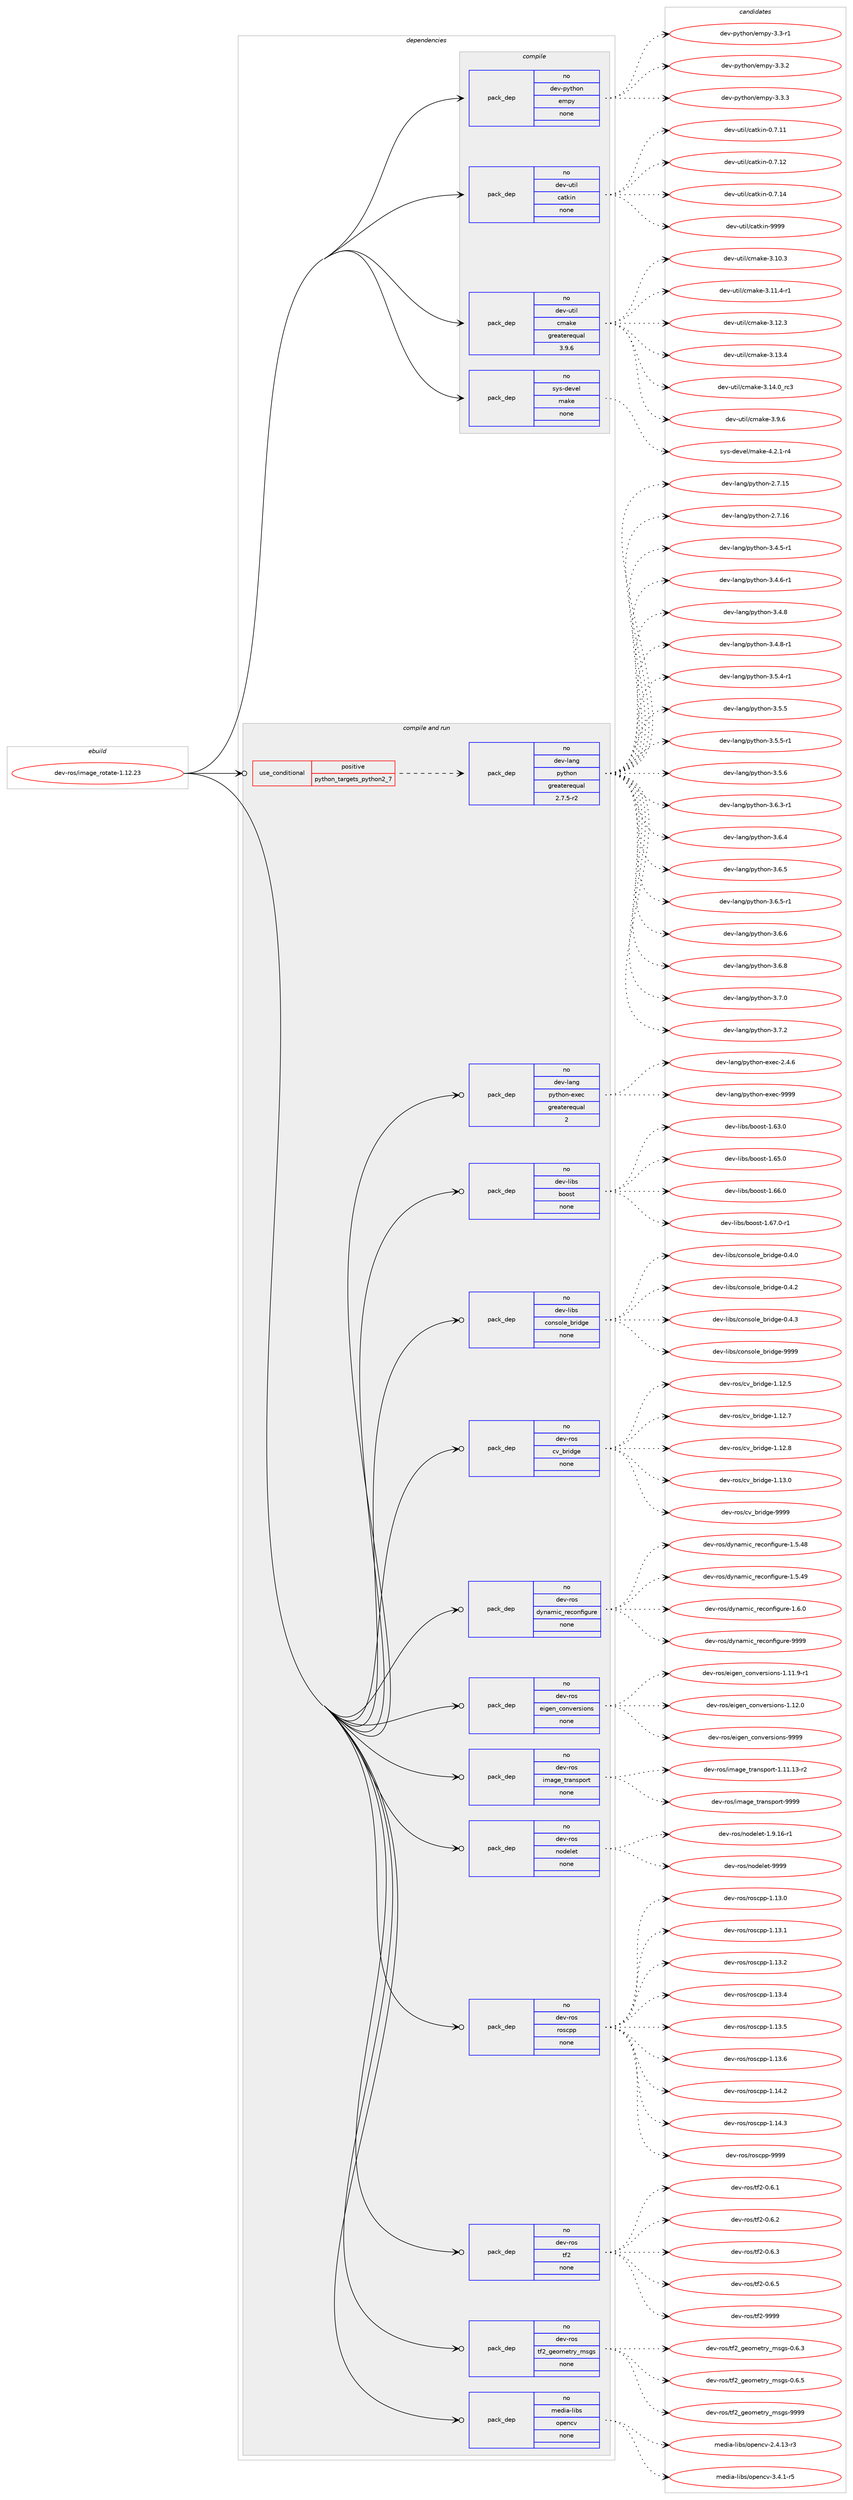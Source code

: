 digraph prolog {

# *************
# Graph options
# *************

newrank=true;
concentrate=true;
compound=true;
graph [rankdir=LR,fontname=Helvetica,fontsize=10,ranksep=1.5];#, ranksep=2.5, nodesep=0.2];
edge  [arrowhead=vee];
node  [fontname=Helvetica,fontsize=10];

# **********
# The ebuild
# **********

subgraph cluster_leftcol {
color=gray;
rank=same;
label=<<i>ebuild</i>>;
id [label="dev-ros/image_rotate-1.12.23", color=red, width=4, href="../dev-ros/image_rotate-1.12.23.svg"];
}

# ****************
# The dependencies
# ****************

subgraph cluster_midcol {
color=gray;
label=<<i>dependencies</i>>;
subgraph cluster_compile {
fillcolor="#eeeeee";
style=filled;
label=<<i>compile</i>>;
subgraph pack1045576 {
dependency1457690 [label=<<TABLE BORDER="0" CELLBORDER="1" CELLSPACING="0" CELLPADDING="4" WIDTH="220"><TR><TD ROWSPAN="6" CELLPADDING="30">pack_dep</TD></TR><TR><TD WIDTH="110">no</TD></TR><TR><TD>dev-python</TD></TR><TR><TD>empy</TD></TR><TR><TD>none</TD></TR><TR><TD></TD></TR></TABLE>>, shape=none, color=blue];
}
id:e -> dependency1457690:w [weight=20,style="solid",arrowhead="vee"];
subgraph pack1045577 {
dependency1457691 [label=<<TABLE BORDER="0" CELLBORDER="1" CELLSPACING="0" CELLPADDING="4" WIDTH="220"><TR><TD ROWSPAN="6" CELLPADDING="30">pack_dep</TD></TR><TR><TD WIDTH="110">no</TD></TR><TR><TD>dev-util</TD></TR><TR><TD>catkin</TD></TR><TR><TD>none</TD></TR><TR><TD></TD></TR></TABLE>>, shape=none, color=blue];
}
id:e -> dependency1457691:w [weight=20,style="solid",arrowhead="vee"];
subgraph pack1045578 {
dependency1457692 [label=<<TABLE BORDER="0" CELLBORDER="1" CELLSPACING="0" CELLPADDING="4" WIDTH="220"><TR><TD ROWSPAN="6" CELLPADDING="30">pack_dep</TD></TR><TR><TD WIDTH="110">no</TD></TR><TR><TD>dev-util</TD></TR><TR><TD>cmake</TD></TR><TR><TD>greaterequal</TD></TR><TR><TD>3.9.6</TD></TR></TABLE>>, shape=none, color=blue];
}
id:e -> dependency1457692:w [weight=20,style="solid",arrowhead="vee"];
subgraph pack1045579 {
dependency1457693 [label=<<TABLE BORDER="0" CELLBORDER="1" CELLSPACING="0" CELLPADDING="4" WIDTH="220"><TR><TD ROWSPAN="6" CELLPADDING="30">pack_dep</TD></TR><TR><TD WIDTH="110">no</TD></TR><TR><TD>sys-devel</TD></TR><TR><TD>make</TD></TR><TR><TD>none</TD></TR><TR><TD></TD></TR></TABLE>>, shape=none, color=blue];
}
id:e -> dependency1457693:w [weight=20,style="solid",arrowhead="vee"];
}
subgraph cluster_compileandrun {
fillcolor="#eeeeee";
style=filled;
label=<<i>compile and run</i>>;
subgraph cond388724 {
dependency1457694 [label=<<TABLE BORDER="0" CELLBORDER="1" CELLSPACING="0" CELLPADDING="4"><TR><TD ROWSPAN="3" CELLPADDING="10">use_conditional</TD></TR><TR><TD>positive</TD></TR><TR><TD>python_targets_python2_7</TD></TR></TABLE>>, shape=none, color=red];
subgraph pack1045580 {
dependency1457695 [label=<<TABLE BORDER="0" CELLBORDER="1" CELLSPACING="0" CELLPADDING="4" WIDTH="220"><TR><TD ROWSPAN="6" CELLPADDING="30">pack_dep</TD></TR><TR><TD WIDTH="110">no</TD></TR><TR><TD>dev-lang</TD></TR><TR><TD>python</TD></TR><TR><TD>greaterequal</TD></TR><TR><TD>2.7.5-r2</TD></TR></TABLE>>, shape=none, color=blue];
}
dependency1457694:e -> dependency1457695:w [weight=20,style="dashed",arrowhead="vee"];
}
id:e -> dependency1457694:w [weight=20,style="solid",arrowhead="odotvee"];
subgraph pack1045581 {
dependency1457696 [label=<<TABLE BORDER="0" CELLBORDER="1" CELLSPACING="0" CELLPADDING="4" WIDTH="220"><TR><TD ROWSPAN="6" CELLPADDING="30">pack_dep</TD></TR><TR><TD WIDTH="110">no</TD></TR><TR><TD>dev-lang</TD></TR><TR><TD>python-exec</TD></TR><TR><TD>greaterequal</TD></TR><TR><TD>2</TD></TR></TABLE>>, shape=none, color=blue];
}
id:e -> dependency1457696:w [weight=20,style="solid",arrowhead="odotvee"];
subgraph pack1045582 {
dependency1457697 [label=<<TABLE BORDER="0" CELLBORDER="1" CELLSPACING="0" CELLPADDING="4" WIDTH="220"><TR><TD ROWSPAN="6" CELLPADDING="30">pack_dep</TD></TR><TR><TD WIDTH="110">no</TD></TR><TR><TD>dev-libs</TD></TR><TR><TD>boost</TD></TR><TR><TD>none</TD></TR><TR><TD></TD></TR></TABLE>>, shape=none, color=blue];
}
id:e -> dependency1457697:w [weight=20,style="solid",arrowhead="odotvee"];
subgraph pack1045583 {
dependency1457698 [label=<<TABLE BORDER="0" CELLBORDER="1" CELLSPACING="0" CELLPADDING="4" WIDTH="220"><TR><TD ROWSPAN="6" CELLPADDING="30">pack_dep</TD></TR><TR><TD WIDTH="110">no</TD></TR><TR><TD>dev-libs</TD></TR><TR><TD>console_bridge</TD></TR><TR><TD>none</TD></TR><TR><TD></TD></TR></TABLE>>, shape=none, color=blue];
}
id:e -> dependency1457698:w [weight=20,style="solid",arrowhead="odotvee"];
subgraph pack1045584 {
dependency1457699 [label=<<TABLE BORDER="0" CELLBORDER="1" CELLSPACING="0" CELLPADDING="4" WIDTH="220"><TR><TD ROWSPAN="6" CELLPADDING="30">pack_dep</TD></TR><TR><TD WIDTH="110">no</TD></TR><TR><TD>dev-ros</TD></TR><TR><TD>cv_bridge</TD></TR><TR><TD>none</TD></TR><TR><TD></TD></TR></TABLE>>, shape=none, color=blue];
}
id:e -> dependency1457699:w [weight=20,style="solid",arrowhead="odotvee"];
subgraph pack1045585 {
dependency1457700 [label=<<TABLE BORDER="0" CELLBORDER="1" CELLSPACING="0" CELLPADDING="4" WIDTH="220"><TR><TD ROWSPAN="6" CELLPADDING="30">pack_dep</TD></TR><TR><TD WIDTH="110">no</TD></TR><TR><TD>dev-ros</TD></TR><TR><TD>dynamic_reconfigure</TD></TR><TR><TD>none</TD></TR><TR><TD></TD></TR></TABLE>>, shape=none, color=blue];
}
id:e -> dependency1457700:w [weight=20,style="solid",arrowhead="odotvee"];
subgraph pack1045586 {
dependency1457701 [label=<<TABLE BORDER="0" CELLBORDER="1" CELLSPACING="0" CELLPADDING="4" WIDTH="220"><TR><TD ROWSPAN="6" CELLPADDING="30">pack_dep</TD></TR><TR><TD WIDTH="110">no</TD></TR><TR><TD>dev-ros</TD></TR><TR><TD>eigen_conversions</TD></TR><TR><TD>none</TD></TR><TR><TD></TD></TR></TABLE>>, shape=none, color=blue];
}
id:e -> dependency1457701:w [weight=20,style="solid",arrowhead="odotvee"];
subgraph pack1045587 {
dependency1457702 [label=<<TABLE BORDER="0" CELLBORDER="1" CELLSPACING="0" CELLPADDING="4" WIDTH="220"><TR><TD ROWSPAN="6" CELLPADDING="30">pack_dep</TD></TR><TR><TD WIDTH="110">no</TD></TR><TR><TD>dev-ros</TD></TR><TR><TD>image_transport</TD></TR><TR><TD>none</TD></TR><TR><TD></TD></TR></TABLE>>, shape=none, color=blue];
}
id:e -> dependency1457702:w [weight=20,style="solid",arrowhead="odotvee"];
subgraph pack1045588 {
dependency1457703 [label=<<TABLE BORDER="0" CELLBORDER="1" CELLSPACING="0" CELLPADDING="4" WIDTH="220"><TR><TD ROWSPAN="6" CELLPADDING="30">pack_dep</TD></TR><TR><TD WIDTH="110">no</TD></TR><TR><TD>dev-ros</TD></TR><TR><TD>nodelet</TD></TR><TR><TD>none</TD></TR><TR><TD></TD></TR></TABLE>>, shape=none, color=blue];
}
id:e -> dependency1457703:w [weight=20,style="solid",arrowhead="odotvee"];
subgraph pack1045589 {
dependency1457704 [label=<<TABLE BORDER="0" CELLBORDER="1" CELLSPACING="0" CELLPADDING="4" WIDTH="220"><TR><TD ROWSPAN="6" CELLPADDING="30">pack_dep</TD></TR><TR><TD WIDTH="110">no</TD></TR><TR><TD>dev-ros</TD></TR><TR><TD>roscpp</TD></TR><TR><TD>none</TD></TR><TR><TD></TD></TR></TABLE>>, shape=none, color=blue];
}
id:e -> dependency1457704:w [weight=20,style="solid",arrowhead="odotvee"];
subgraph pack1045590 {
dependency1457705 [label=<<TABLE BORDER="0" CELLBORDER="1" CELLSPACING="0" CELLPADDING="4" WIDTH="220"><TR><TD ROWSPAN="6" CELLPADDING="30">pack_dep</TD></TR><TR><TD WIDTH="110">no</TD></TR><TR><TD>dev-ros</TD></TR><TR><TD>tf2</TD></TR><TR><TD>none</TD></TR><TR><TD></TD></TR></TABLE>>, shape=none, color=blue];
}
id:e -> dependency1457705:w [weight=20,style="solid",arrowhead="odotvee"];
subgraph pack1045591 {
dependency1457706 [label=<<TABLE BORDER="0" CELLBORDER="1" CELLSPACING="0" CELLPADDING="4" WIDTH="220"><TR><TD ROWSPAN="6" CELLPADDING="30">pack_dep</TD></TR><TR><TD WIDTH="110">no</TD></TR><TR><TD>dev-ros</TD></TR><TR><TD>tf2_geometry_msgs</TD></TR><TR><TD>none</TD></TR><TR><TD></TD></TR></TABLE>>, shape=none, color=blue];
}
id:e -> dependency1457706:w [weight=20,style="solid",arrowhead="odotvee"];
subgraph pack1045592 {
dependency1457707 [label=<<TABLE BORDER="0" CELLBORDER="1" CELLSPACING="0" CELLPADDING="4" WIDTH="220"><TR><TD ROWSPAN="6" CELLPADDING="30">pack_dep</TD></TR><TR><TD WIDTH="110">no</TD></TR><TR><TD>media-libs</TD></TR><TR><TD>opencv</TD></TR><TR><TD>none</TD></TR><TR><TD></TD></TR></TABLE>>, shape=none, color=blue];
}
id:e -> dependency1457707:w [weight=20,style="solid",arrowhead="odotvee"];
}
subgraph cluster_run {
fillcolor="#eeeeee";
style=filled;
label=<<i>run</i>>;
}
}

# **************
# The candidates
# **************

subgraph cluster_choices {
rank=same;
color=gray;
label=<<i>candidates</i>>;

subgraph choice1045576 {
color=black;
nodesep=1;
choice1001011184511212111610411111047101109112121455146514511449 [label="dev-python/empy-3.3-r1", color=red, width=4,href="../dev-python/empy-3.3-r1.svg"];
choice1001011184511212111610411111047101109112121455146514650 [label="dev-python/empy-3.3.2", color=red, width=4,href="../dev-python/empy-3.3.2.svg"];
choice1001011184511212111610411111047101109112121455146514651 [label="dev-python/empy-3.3.3", color=red, width=4,href="../dev-python/empy-3.3.3.svg"];
dependency1457690:e -> choice1001011184511212111610411111047101109112121455146514511449:w [style=dotted,weight="100"];
dependency1457690:e -> choice1001011184511212111610411111047101109112121455146514650:w [style=dotted,weight="100"];
dependency1457690:e -> choice1001011184511212111610411111047101109112121455146514651:w [style=dotted,weight="100"];
}
subgraph choice1045577 {
color=black;
nodesep=1;
choice1001011184511711610510847999711610710511045484655464949 [label="dev-util/catkin-0.7.11", color=red, width=4,href="../dev-util/catkin-0.7.11.svg"];
choice1001011184511711610510847999711610710511045484655464950 [label="dev-util/catkin-0.7.12", color=red, width=4,href="../dev-util/catkin-0.7.12.svg"];
choice1001011184511711610510847999711610710511045484655464952 [label="dev-util/catkin-0.7.14", color=red, width=4,href="../dev-util/catkin-0.7.14.svg"];
choice100101118451171161051084799971161071051104557575757 [label="dev-util/catkin-9999", color=red, width=4,href="../dev-util/catkin-9999.svg"];
dependency1457691:e -> choice1001011184511711610510847999711610710511045484655464949:w [style=dotted,weight="100"];
dependency1457691:e -> choice1001011184511711610510847999711610710511045484655464950:w [style=dotted,weight="100"];
dependency1457691:e -> choice1001011184511711610510847999711610710511045484655464952:w [style=dotted,weight="100"];
dependency1457691:e -> choice100101118451171161051084799971161071051104557575757:w [style=dotted,weight="100"];
}
subgraph choice1045578 {
color=black;
nodesep=1;
choice1001011184511711610510847991099710710145514649484651 [label="dev-util/cmake-3.10.3", color=red, width=4,href="../dev-util/cmake-3.10.3.svg"];
choice10010111845117116105108479910997107101455146494946524511449 [label="dev-util/cmake-3.11.4-r1", color=red, width=4,href="../dev-util/cmake-3.11.4-r1.svg"];
choice1001011184511711610510847991099710710145514649504651 [label="dev-util/cmake-3.12.3", color=red, width=4,href="../dev-util/cmake-3.12.3.svg"];
choice1001011184511711610510847991099710710145514649514652 [label="dev-util/cmake-3.13.4", color=red, width=4,href="../dev-util/cmake-3.13.4.svg"];
choice1001011184511711610510847991099710710145514649524648951149951 [label="dev-util/cmake-3.14.0_rc3", color=red, width=4,href="../dev-util/cmake-3.14.0_rc3.svg"];
choice10010111845117116105108479910997107101455146574654 [label="dev-util/cmake-3.9.6", color=red, width=4,href="../dev-util/cmake-3.9.6.svg"];
dependency1457692:e -> choice1001011184511711610510847991099710710145514649484651:w [style=dotted,weight="100"];
dependency1457692:e -> choice10010111845117116105108479910997107101455146494946524511449:w [style=dotted,weight="100"];
dependency1457692:e -> choice1001011184511711610510847991099710710145514649504651:w [style=dotted,weight="100"];
dependency1457692:e -> choice1001011184511711610510847991099710710145514649514652:w [style=dotted,weight="100"];
dependency1457692:e -> choice1001011184511711610510847991099710710145514649524648951149951:w [style=dotted,weight="100"];
dependency1457692:e -> choice10010111845117116105108479910997107101455146574654:w [style=dotted,weight="100"];
}
subgraph choice1045579 {
color=black;
nodesep=1;
choice1151211154510010111810110847109971071014552465046494511452 [label="sys-devel/make-4.2.1-r4", color=red, width=4,href="../sys-devel/make-4.2.1-r4.svg"];
dependency1457693:e -> choice1151211154510010111810110847109971071014552465046494511452:w [style=dotted,weight="100"];
}
subgraph choice1045580 {
color=black;
nodesep=1;
choice10010111845108971101034711212111610411111045504655464953 [label="dev-lang/python-2.7.15", color=red, width=4,href="../dev-lang/python-2.7.15.svg"];
choice10010111845108971101034711212111610411111045504655464954 [label="dev-lang/python-2.7.16", color=red, width=4,href="../dev-lang/python-2.7.16.svg"];
choice1001011184510897110103471121211161041111104551465246534511449 [label="dev-lang/python-3.4.5-r1", color=red, width=4,href="../dev-lang/python-3.4.5-r1.svg"];
choice1001011184510897110103471121211161041111104551465246544511449 [label="dev-lang/python-3.4.6-r1", color=red, width=4,href="../dev-lang/python-3.4.6-r1.svg"];
choice100101118451089711010347112121116104111110455146524656 [label="dev-lang/python-3.4.8", color=red, width=4,href="../dev-lang/python-3.4.8.svg"];
choice1001011184510897110103471121211161041111104551465246564511449 [label="dev-lang/python-3.4.8-r1", color=red, width=4,href="../dev-lang/python-3.4.8-r1.svg"];
choice1001011184510897110103471121211161041111104551465346524511449 [label="dev-lang/python-3.5.4-r1", color=red, width=4,href="../dev-lang/python-3.5.4-r1.svg"];
choice100101118451089711010347112121116104111110455146534653 [label="dev-lang/python-3.5.5", color=red, width=4,href="../dev-lang/python-3.5.5.svg"];
choice1001011184510897110103471121211161041111104551465346534511449 [label="dev-lang/python-3.5.5-r1", color=red, width=4,href="../dev-lang/python-3.5.5-r1.svg"];
choice100101118451089711010347112121116104111110455146534654 [label="dev-lang/python-3.5.6", color=red, width=4,href="../dev-lang/python-3.5.6.svg"];
choice1001011184510897110103471121211161041111104551465446514511449 [label="dev-lang/python-3.6.3-r1", color=red, width=4,href="../dev-lang/python-3.6.3-r1.svg"];
choice100101118451089711010347112121116104111110455146544652 [label="dev-lang/python-3.6.4", color=red, width=4,href="../dev-lang/python-3.6.4.svg"];
choice100101118451089711010347112121116104111110455146544653 [label="dev-lang/python-3.6.5", color=red, width=4,href="../dev-lang/python-3.6.5.svg"];
choice1001011184510897110103471121211161041111104551465446534511449 [label="dev-lang/python-3.6.5-r1", color=red, width=4,href="../dev-lang/python-3.6.5-r1.svg"];
choice100101118451089711010347112121116104111110455146544654 [label="dev-lang/python-3.6.6", color=red, width=4,href="../dev-lang/python-3.6.6.svg"];
choice100101118451089711010347112121116104111110455146544656 [label="dev-lang/python-3.6.8", color=red, width=4,href="../dev-lang/python-3.6.8.svg"];
choice100101118451089711010347112121116104111110455146554648 [label="dev-lang/python-3.7.0", color=red, width=4,href="../dev-lang/python-3.7.0.svg"];
choice100101118451089711010347112121116104111110455146554650 [label="dev-lang/python-3.7.2", color=red, width=4,href="../dev-lang/python-3.7.2.svg"];
dependency1457695:e -> choice10010111845108971101034711212111610411111045504655464953:w [style=dotted,weight="100"];
dependency1457695:e -> choice10010111845108971101034711212111610411111045504655464954:w [style=dotted,weight="100"];
dependency1457695:e -> choice1001011184510897110103471121211161041111104551465246534511449:w [style=dotted,weight="100"];
dependency1457695:e -> choice1001011184510897110103471121211161041111104551465246544511449:w [style=dotted,weight="100"];
dependency1457695:e -> choice100101118451089711010347112121116104111110455146524656:w [style=dotted,weight="100"];
dependency1457695:e -> choice1001011184510897110103471121211161041111104551465246564511449:w [style=dotted,weight="100"];
dependency1457695:e -> choice1001011184510897110103471121211161041111104551465346524511449:w [style=dotted,weight="100"];
dependency1457695:e -> choice100101118451089711010347112121116104111110455146534653:w [style=dotted,weight="100"];
dependency1457695:e -> choice1001011184510897110103471121211161041111104551465346534511449:w [style=dotted,weight="100"];
dependency1457695:e -> choice100101118451089711010347112121116104111110455146534654:w [style=dotted,weight="100"];
dependency1457695:e -> choice1001011184510897110103471121211161041111104551465446514511449:w [style=dotted,weight="100"];
dependency1457695:e -> choice100101118451089711010347112121116104111110455146544652:w [style=dotted,weight="100"];
dependency1457695:e -> choice100101118451089711010347112121116104111110455146544653:w [style=dotted,weight="100"];
dependency1457695:e -> choice1001011184510897110103471121211161041111104551465446534511449:w [style=dotted,weight="100"];
dependency1457695:e -> choice100101118451089711010347112121116104111110455146544654:w [style=dotted,weight="100"];
dependency1457695:e -> choice100101118451089711010347112121116104111110455146544656:w [style=dotted,weight="100"];
dependency1457695:e -> choice100101118451089711010347112121116104111110455146554648:w [style=dotted,weight="100"];
dependency1457695:e -> choice100101118451089711010347112121116104111110455146554650:w [style=dotted,weight="100"];
}
subgraph choice1045581 {
color=black;
nodesep=1;
choice1001011184510897110103471121211161041111104510112010199455046524654 [label="dev-lang/python-exec-2.4.6", color=red, width=4,href="../dev-lang/python-exec-2.4.6.svg"];
choice10010111845108971101034711212111610411111045101120101994557575757 [label="dev-lang/python-exec-9999", color=red, width=4,href="../dev-lang/python-exec-9999.svg"];
dependency1457696:e -> choice1001011184510897110103471121211161041111104510112010199455046524654:w [style=dotted,weight="100"];
dependency1457696:e -> choice10010111845108971101034711212111610411111045101120101994557575757:w [style=dotted,weight="100"];
}
subgraph choice1045582 {
color=black;
nodesep=1;
choice1001011184510810598115479811111111511645494654514648 [label="dev-libs/boost-1.63.0", color=red, width=4,href="../dev-libs/boost-1.63.0.svg"];
choice1001011184510810598115479811111111511645494654534648 [label="dev-libs/boost-1.65.0", color=red, width=4,href="../dev-libs/boost-1.65.0.svg"];
choice1001011184510810598115479811111111511645494654544648 [label="dev-libs/boost-1.66.0", color=red, width=4,href="../dev-libs/boost-1.66.0.svg"];
choice10010111845108105981154798111111115116454946545546484511449 [label="dev-libs/boost-1.67.0-r1", color=red, width=4,href="../dev-libs/boost-1.67.0-r1.svg"];
dependency1457697:e -> choice1001011184510810598115479811111111511645494654514648:w [style=dotted,weight="100"];
dependency1457697:e -> choice1001011184510810598115479811111111511645494654534648:w [style=dotted,weight="100"];
dependency1457697:e -> choice1001011184510810598115479811111111511645494654544648:w [style=dotted,weight="100"];
dependency1457697:e -> choice10010111845108105981154798111111115116454946545546484511449:w [style=dotted,weight="100"];
}
subgraph choice1045583 {
color=black;
nodesep=1;
choice100101118451081059811547991111101151111081019598114105100103101454846524648 [label="dev-libs/console_bridge-0.4.0", color=red, width=4,href="../dev-libs/console_bridge-0.4.0.svg"];
choice100101118451081059811547991111101151111081019598114105100103101454846524650 [label="dev-libs/console_bridge-0.4.2", color=red, width=4,href="../dev-libs/console_bridge-0.4.2.svg"];
choice100101118451081059811547991111101151111081019598114105100103101454846524651 [label="dev-libs/console_bridge-0.4.3", color=red, width=4,href="../dev-libs/console_bridge-0.4.3.svg"];
choice1001011184510810598115479911111011511110810195981141051001031014557575757 [label="dev-libs/console_bridge-9999", color=red, width=4,href="../dev-libs/console_bridge-9999.svg"];
dependency1457698:e -> choice100101118451081059811547991111101151111081019598114105100103101454846524648:w [style=dotted,weight="100"];
dependency1457698:e -> choice100101118451081059811547991111101151111081019598114105100103101454846524650:w [style=dotted,weight="100"];
dependency1457698:e -> choice100101118451081059811547991111101151111081019598114105100103101454846524651:w [style=dotted,weight="100"];
dependency1457698:e -> choice1001011184510810598115479911111011511110810195981141051001031014557575757:w [style=dotted,weight="100"];
}
subgraph choice1045584 {
color=black;
nodesep=1;
choice100101118451141111154799118959811410510010310145494649504653 [label="dev-ros/cv_bridge-1.12.5", color=red, width=4,href="../dev-ros/cv_bridge-1.12.5.svg"];
choice100101118451141111154799118959811410510010310145494649504655 [label="dev-ros/cv_bridge-1.12.7", color=red, width=4,href="../dev-ros/cv_bridge-1.12.7.svg"];
choice100101118451141111154799118959811410510010310145494649504656 [label="dev-ros/cv_bridge-1.12.8", color=red, width=4,href="../dev-ros/cv_bridge-1.12.8.svg"];
choice100101118451141111154799118959811410510010310145494649514648 [label="dev-ros/cv_bridge-1.13.0", color=red, width=4,href="../dev-ros/cv_bridge-1.13.0.svg"];
choice10010111845114111115479911895981141051001031014557575757 [label="dev-ros/cv_bridge-9999", color=red, width=4,href="../dev-ros/cv_bridge-9999.svg"];
dependency1457699:e -> choice100101118451141111154799118959811410510010310145494649504653:w [style=dotted,weight="100"];
dependency1457699:e -> choice100101118451141111154799118959811410510010310145494649504655:w [style=dotted,weight="100"];
dependency1457699:e -> choice100101118451141111154799118959811410510010310145494649504656:w [style=dotted,weight="100"];
dependency1457699:e -> choice100101118451141111154799118959811410510010310145494649514648:w [style=dotted,weight="100"];
dependency1457699:e -> choice10010111845114111115479911895981141051001031014557575757:w [style=dotted,weight="100"];
}
subgraph choice1045585 {
color=black;
nodesep=1;
choice10010111845114111115471001211109710910599951141019911111010210510311711410145494653465256 [label="dev-ros/dynamic_reconfigure-1.5.48", color=red, width=4,href="../dev-ros/dynamic_reconfigure-1.5.48.svg"];
choice10010111845114111115471001211109710910599951141019911111010210510311711410145494653465257 [label="dev-ros/dynamic_reconfigure-1.5.49", color=red, width=4,href="../dev-ros/dynamic_reconfigure-1.5.49.svg"];
choice100101118451141111154710012111097109105999511410199111110102105103117114101454946544648 [label="dev-ros/dynamic_reconfigure-1.6.0", color=red, width=4,href="../dev-ros/dynamic_reconfigure-1.6.0.svg"];
choice1001011184511411111547100121110971091059995114101991111101021051031171141014557575757 [label="dev-ros/dynamic_reconfigure-9999", color=red, width=4,href="../dev-ros/dynamic_reconfigure-9999.svg"];
dependency1457700:e -> choice10010111845114111115471001211109710910599951141019911111010210510311711410145494653465256:w [style=dotted,weight="100"];
dependency1457700:e -> choice10010111845114111115471001211109710910599951141019911111010210510311711410145494653465257:w [style=dotted,weight="100"];
dependency1457700:e -> choice100101118451141111154710012111097109105999511410199111110102105103117114101454946544648:w [style=dotted,weight="100"];
dependency1457700:e -> choice1001011184511411111547100121110971091059995114101991111101021051031171141014557575757:w [style=dotted,weight="100"];
}
subgraph choice1045586 {
color=black;
nodesep=1;
choice10010111845114111115471011051031011109599111110118101114115105111110115454946494946574511449 [label="dev-ros/eigen_conversions-1.11.9-r1", color=red, width=4,href="../dev-ros/eigen_conversions-1.11.9-r1.svg"];
choice1001011184511411111547101105103101110959911111011810111411510511111011545494649504648 [label="dev-ros/eigen_conversions-1.12.0", color=red, width=4,href="../dev-ros/eigen_conversions-1.12.0.svg"];
choice100101118451141111154710110510310111095991111101181011141151051111101154557575757 [label="dev-ros/eigen_conversions-9999", color=red, width=4,href="../dev-ros/eigen_conversions-9999.svg"];
dependency1457701:e -> choice10010111845114111115471011051031011109599111110118101114115105111110115454946494946574511449:w [style=dotted,weight="100"];
dependency1457701:e -> choice1001011184511411111547101105103101110959911111011810111411510511111011545494649504648:w [style=dotted,weight="100"];
dependency1457701:e -> choice100101118451141111154710110510310111095991111101181011141151051111101154557575757:w [style=dotted,weight="100"];
}
subgraph choice1045587 {
color=black;
nodesep=1;
choice100101118451141111154710510997103101951161149711011511211111411645494649494649514511450 [label="dev-ros/image_transport-1.11.13-r2", color=red, width=4,href="../dev-ros/image_transport-1.11.13-r2.svg"];
choice10010111845114111115471051099710310195116114971101151121111141164557575757 [label="dev-ros/image_transport-9999", color=red, width=4,href="../dev-ros/image_transport-9999.svg"];
dependency1457702:e -> choice100101118451141111154710510997103101951161149711011511211111411645494649494649514511450:w [style=dotted,weight="100"];
dependency1457702:e -> choice10010111845114111115471051099710310195116114971101151121111141164557575757:w [style=dotted,weight="100"];
}
subgraph choice1045588 {
color=black;
nodesep=1;
choice1001011184511411111547110111100101108101116454946574649544511449 [label="dev-ros/nodelet-1.9.16-r1", color=red, width=4,href="../dev-ros/nodelet-1.9.16-r1.svg"];
choice10010111845114111115471101111001011081011164557575757 [label="dev-ros/nodelet-9999", color=red, width=4,href="../dev-ros/nodelet-9999.svg"];
dependency1457703:e -> choice1001011184511411111547110111100101108101116454946574649544511449:w [style=dotted,weight="100"];
dependency1457703:e -> choice10010111845114111115471101111001011081011164557575757:w [style=dotted,weight="100"];
}
subgraph choice1045589 {
color=black;
nodesep=1;
choice10010111845114111115471141111159911211245494649514648 [label="dev-ros/roscpp-1.13.0", color=red, width=4,href="../dev-ros/roscpp-1.13.0.svg"];
choice10010111845114111115471141111159911211245494649514649 [label="dev-ros/roscpp-1.13.1", color=red, width=4,href="../dev-ros/roscpp-1.13.1.svg"];
choice10010111845114111115471141111159911211245494649514650 [label="dev-ros/roscpp-1.13.2", color=red, width=4,href="../dev-ros/roscpp-1.13.2.svg"];
choice10010111845114111115471141111159911211245494649514652 [label="dev-ros/roscpp-1.13.4", color=red, width=4,href="../dev-ros/roscpp-1.13.4.svg"];
choice10010111845114111115471141111159911211245494649514653 [label="dev-ros/roscpp-1.13.5", color=red, width=4,href="../dev-ros/roscpp-1.13.5.svg"];
choice10010111845114111115471141111159911211245494649514654 [label="dev-ros/roscpp-1.13.6", color=red, width=4,href="../dev-ros/roscpp-1.13.6.svg"];
choice10010111845114111115471141111159911211245494649524650 [label="dev-ros/roscpp-1.14.2", color=red, width=4,href="../dev-ros/roscpp-1.14.2.svg"];
choice10010111845114111115471141111159911211245494649524651 [label="dev-ros/roscpp-1.14.3", color=red, width=4,href="../dev-ros/roscpp-1.14.3.svg"];
choice1001011184511411111547114111115991121124557575757 [label="dev-ros/roscpp-9999", color=red, width=4,href="../dev-ros/roscpp-9999.svg"];
dependency1457704:e -> choice10010111845114111115471141111159911211245494649514648:w [style=dotted,weight="100"];
dependency1457704:e -> choice10010111845114111115471141111159911211245494649514649:w [style=dotted,weight="100"];
dependency1457704:e -> choice10010111845114111115471141111159911211245494649514650:w [style=dotted,weight="100"];
dependency1457704:e -> choice10010111845114111115471141111159911211245494649514652:w [style=dotted,weight="100"];
dependency1457704:e -> choice10010111845114111115471141111159911211245494649514653:w [style=dotted,weight="100"];
dependency1457704:e -> choice10010111845114111115471141111159911211245494649514654:w [style=dotted,weight="100"];
dependency1457704:e -> choice10010111845114111115471141111159911211245494649524650:w [style=dotted,weight="100"];
dependency1457704:e -> choice10010111845114111115471141111159911211245494649524651:w [style=dotted,weight="100"];
dependency1457704:e -> choice1001011184511411111547114111115991121124557575757:w [style=dotted,weight="100"];
}
subgraph choice1045590 {
color=black;
nodesep=1;
choice100101118451141111154711610250454846544649 [label="dev-ros/tf2-0.6.1", color=red, width=4,href="../dev-ros/tf2-0.6.1.svg"];
choice100101118451141111154711610250454846544650 [label="dev-ros/tf2-0.6.2", color=red, width=4,href="../dev-ros/tf2-0.6.2.svg"];
choice100101118451141111154711610250454846544651 [label="dev-ros/tf2-0.6.3", color=red, width=4,href="../dev-ros/tf2-0.6.3.svg"];
choice100101118451141111154711610250454846544653 [label="dev-ros/tf2-0.6.5", color=red, width=4,href="../dev-ros/tf2-0.6.5.svg"];
choice1001011184511411111547116102504557575757 [label="dev-ros/tf2-9999", color=red, width=4,href="../dev-ros/tf2-9999.svg"];
dependency1457705:e -> choice100101118451141111154711610250454846544649:w [style=dotted,weight="100"];
dependency1457705:e -> choice100101118451141111154711610250454846544650:w [style=dotted,weight="100"];
dependency1457705:e -> choice100101118451141111154711610250454846544651:w [style=dotted,weight="100"];
dependency1457705:e -> choice100101118451141111154711610250454846544653:w [style=dotted,weight="100"];
dependency1457705:e -> choice1001011184511411111547116102504557575757:w [style=dotted,weight="100"];
}
subgraph choice1045591 {
color=black;
nodesep=1;
choice1001011184511411111547116102509510310111110910111611412195109115103115454846544651 [label="dev-ros/tf2_geometry_msgs-0.6.3", color=red, width=4,href="../dev-ros/tf2_geometry_msgs-0.6.3.svg"];
choice1001011184511411111547116102509510310111110910111611412195109115103115454846544653 [label="dev-ros/tf2_geometry_msgs-0.6.5", color=red, width=4,href="../dev-ros/tf2_geometry_msgs-0.6.5.svg"];
choice10010111845114111115471161025095103101111109101116114121951091151031154557575757 [label="dev-ros/tf2_geometry_msgs-9999", color=red, width=4,href="../dev-ros/tf2_geometry_msgs-9999.svg"];
dependency1457706:e -> choice1001011184511411111547116102509510310111110910111611412195109115103115454846544651:w [style=dotted,weight="100"];
dependency1457706:e -> choice1001011184511411111547116102509510310111110910111611412195109115103115454846544653:w [style=dotted,weight="100"];
dependency1457706:e -> choice10010111845114111115471161025095103101111109101116114121951091151031154557575757:w [style=dotted,weight="100"];
}
subgraph choice1045592 {
color=black;
nodesep=1;
choice1091011001059745108105981154711111210111099118455046524649514511451 [label="media-libs/opencv-2.4.13-r3", color=red, width=4,href="../media-libs/opencv-2.4.13-r3.svg"];
choice10910110010597451081059811547111112101110991184551465246494511453 [label="media-libs/opencv-3.4.1-r5", color=red, width=4,href="../media-libs/opencv-3.4.1-r5.svg"];
dependency1457707:e -> choice1091011001059745108105981154711111210111099118455046524649514511451:w [style=dotted,weight="100"];
dependency1457707:e -> choice10910110010597451081059811547111112101110991184551465246494511453:w [style=dotted,weight="100"];
}
}

}

